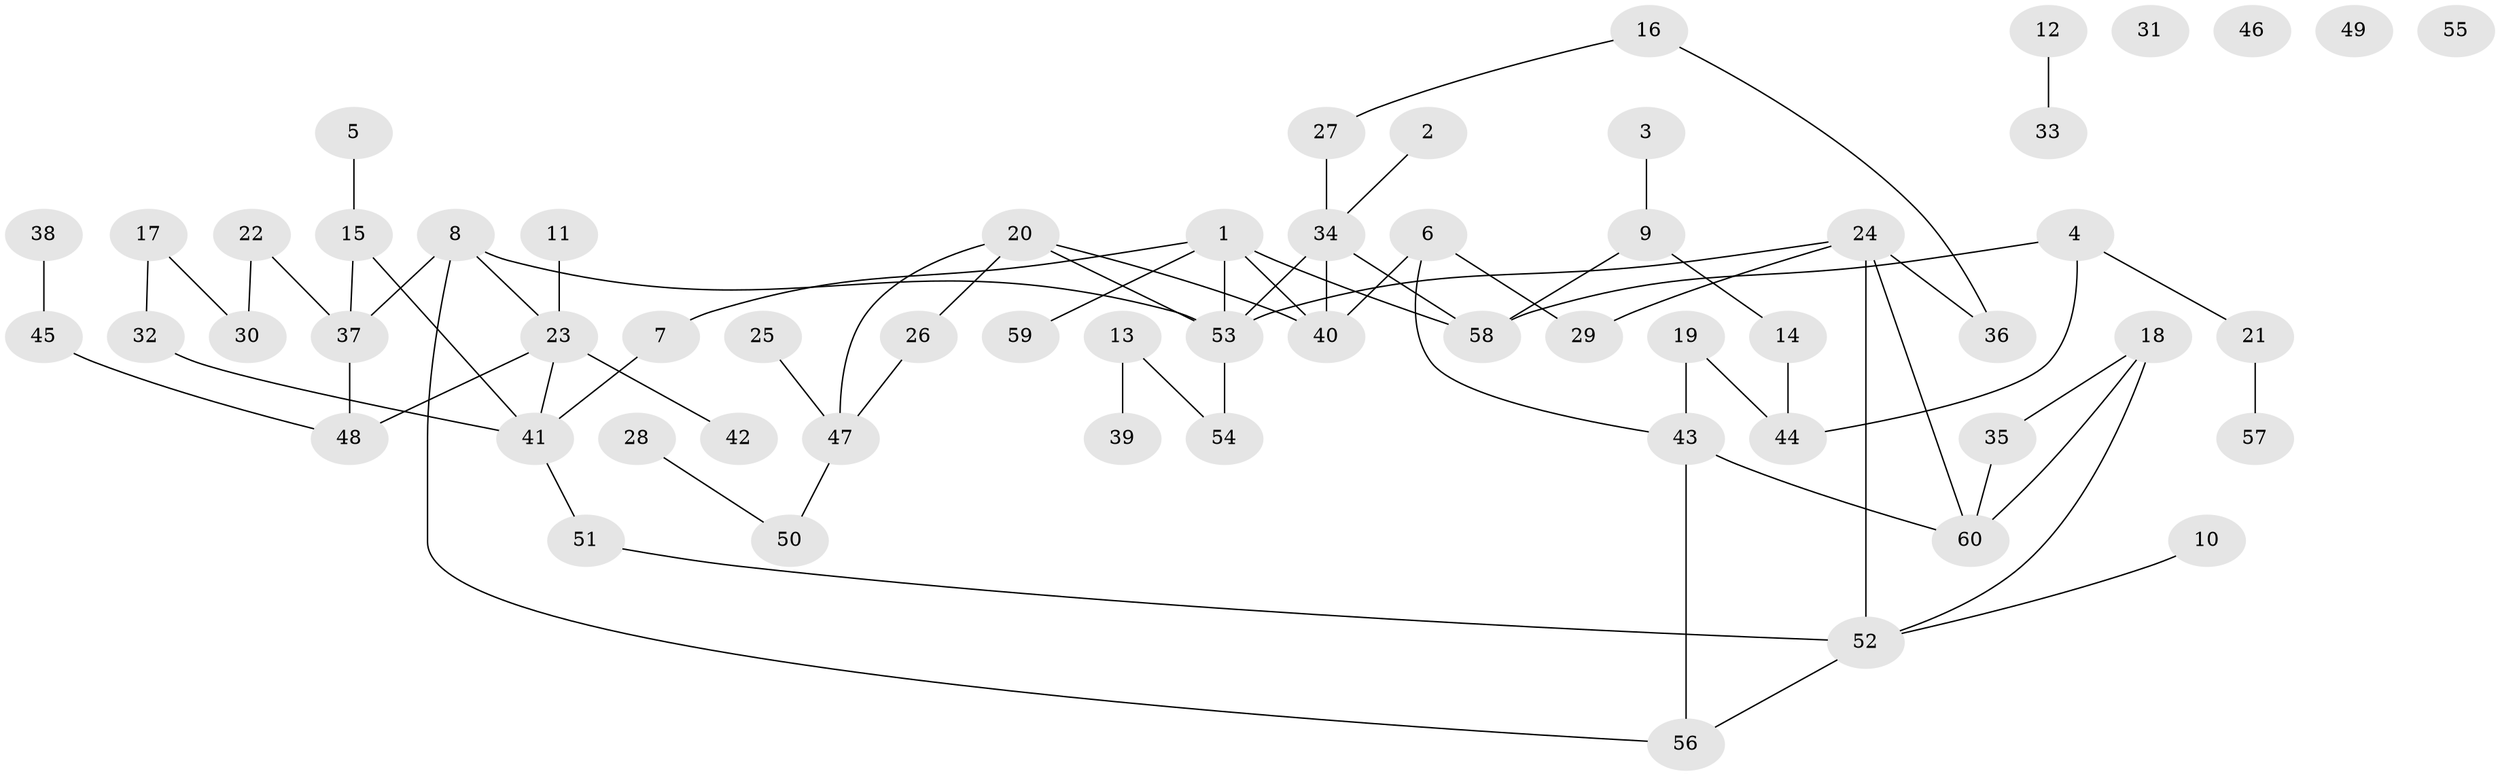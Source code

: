 // coarse degree distribution, {2: 0.2857142857142857, 7: 0.14285714285714285, 1: 0.42857142857142855, 3: 0.07142857142857142, 5: 0.07142857142857142}
// Generated by graph-tools (version 1.1) at 2025/35/03/04/25 23:35:57]
// undirected, 60 vertices, 72 edges
graph export_dot {
  node [color=gray90,style=filled];
  1;
  2;
  3;
  4;
  5;
  6;
  7;
  8;
  9;
  10;
  11;
  12;
  13;
  14;
  15;
  16;
  17;
  18;
  19;
  20;
  21;
  22;
  23;
  24;
  25;
  26;
  27;
  28;
  29;
  30;
  31;
  32;
  33;
  34;
  35;
  36;
  37;
  38;
  39;
  40;
  41;
  42;
  43;
  44;
  45;
  46;
  47;
  48;
  49;
  50;
  51;
  52;
  53;
  54;
  55;
  56;
  57;
  58;
  59;
  60;
  1 -- 7;
  1 -- 40;
  1 -- 53;
  1 -- 58;
  1 -- 59;
  2 -- 34;
  3 -- 9;
  4 -- 21;
  4 -- 44;
  4 -- 58;
  5 -- 15;
  6 -- 29;
  6 -- 40;
  6 -- 43;
  7 -- 41;
  8 -- 23;
  8 -- 37;
  8 -- 53;
  8 -- 56;
  9 -- 14;
  9 -- 58;
  10 -- 52;
  11 -- 23;
  12 -- 33;
  13 -- 39;
  13 -- 54;
  14 -- 44;
  15 -- 37;
  15 -- 41;
  16 -- 27;
  16 -- 36;
  17 -- 30;
  17 -- 32;
  18 -- 35;
  18 -- 52;
  18 -- 60;
  19 -- 43;
  19 -- 44;
  20 -- 26;
  20 -- 40;
  20 -- 47;
  20 -- 53;
  21 -- 57;
  22 -- 30;
  22 -- 37;
  23 -- 41;
  23 -- 42;
  23 -- 48;
  24 -- 29;
  24 -- 36;
  24 -- 52;
  24 -- 53;
  24 -- 60;
  25 -- 47;
  26 -- 47;
  27 -- 34;
  28 -- 50;
  32 -- 41;
  34 -- 40;
  34 -- 53;
  34 -- 58;
  35 -- 60;
  37 -- 48;
  38 -- 45;
  41 -- 51;
  43 -- 56;
  43 -- 60;
  45 -- 48;
  47 -- 50;
  51 -- 52;
  52 -- 56;
  53 -- 54;
}
